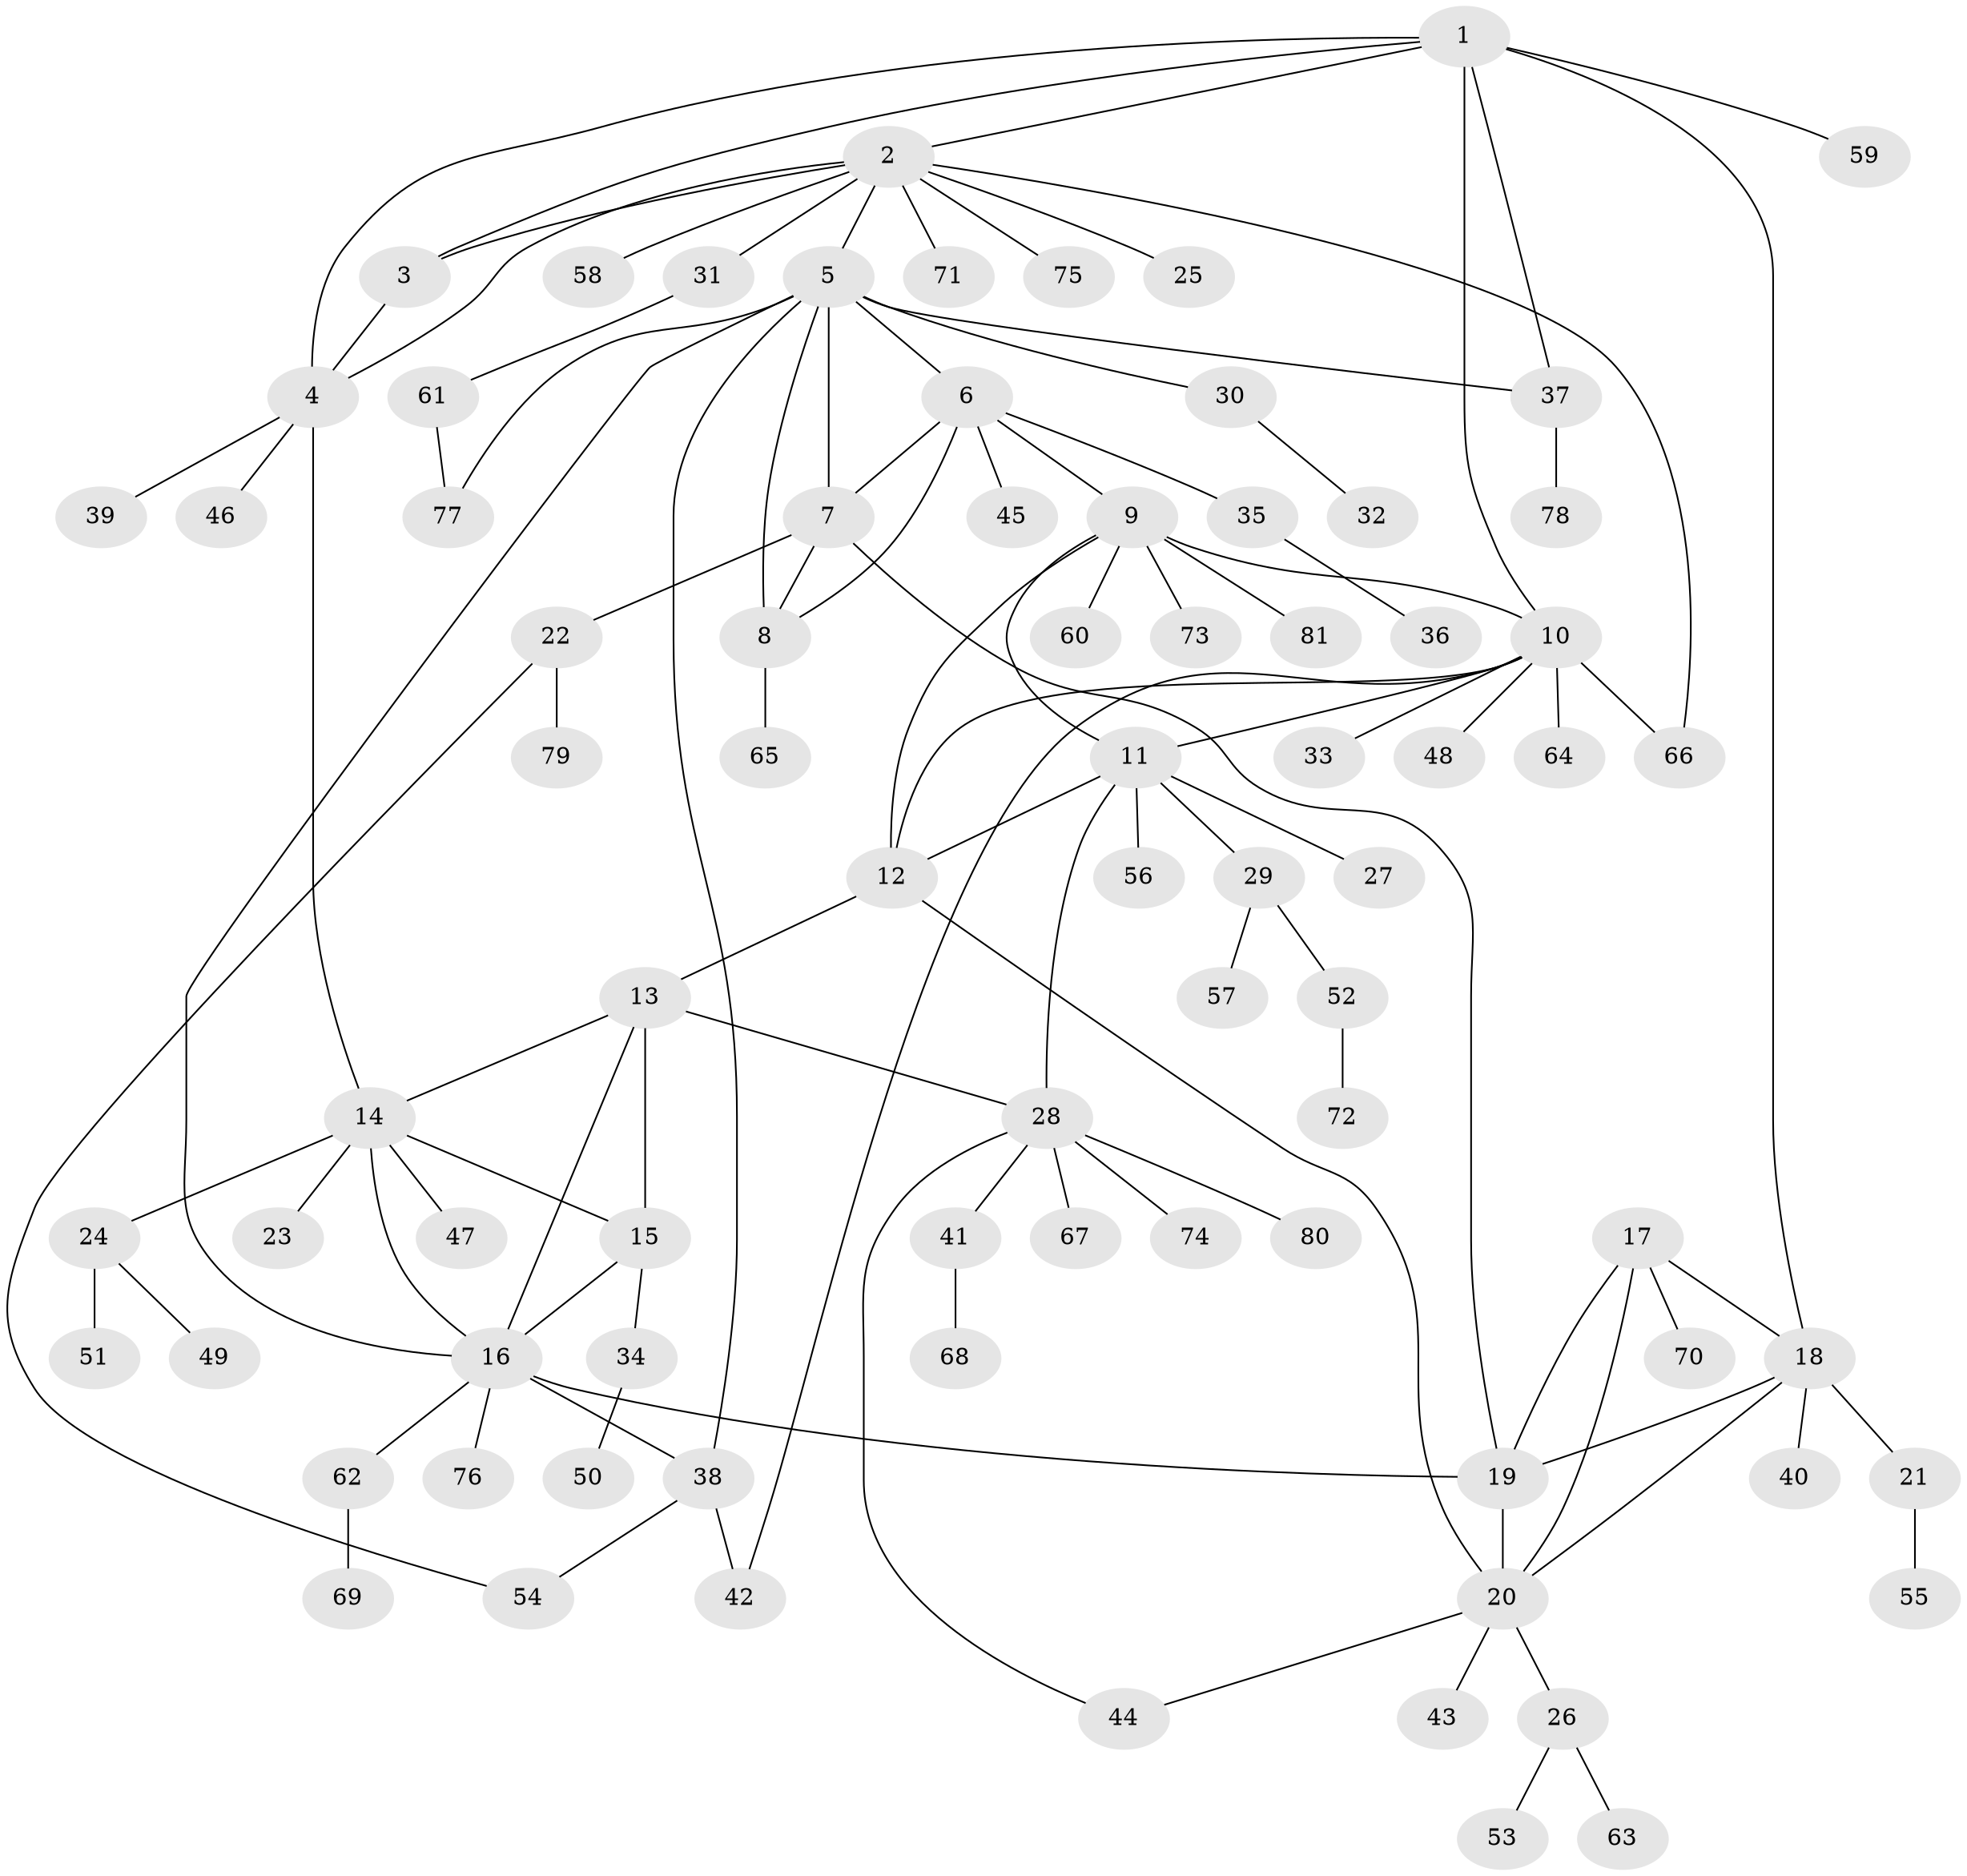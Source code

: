 // coarse degree distribution, {4: 0.075, 3: 0.025, 9: 0.075, 1: 0.725, 2: 0.025, 8: 0.05, 7: 0.025}
// Generated by graph-tools (version 1.1) at 2025/58/03/04/25 21:58:50]
// undirected, 81 vertices, 109 edges
graph export_dot {
graph [start="1"]
  node [color=gray90,style=filled];
  1;
  2;
  3;
  4;
  5;
  6;
  7;
  8;
  9;
  10;
  11;
  12;
  13;
  14;
  15;
  16;
  17;
  18;
  19;
  20;
  21;
  22;
  23;
  24;
  25;
  26;
  27;
  28;
  29;
  30;
  31;
  32;
  33;
  34;
  35;
  36;
  37;
  38;
  39;
  40;
  41;
  42;
  43;
  44;
  45;
  46;
  47;
  48;
  49;
  50;
  51;
  52;
  53;
  54;
  55;
  56;
  57;
  58;
  59;
  60;
  61;
  62;
  63;
  64;
  65;
  66;
  67;
  68;
  69;
  70;
  71;
  72;
  73;
  74;
  75;
  76;
  77;
  78;
  79;
  80;
  81;
  1 -- 2;
  1 -- 3;
  1 -- 4;
  1 -- 10;
  1 -- 18;
  1 -- 37;
  1 -- 59;
  2 -- 3;
  2 -- 4;
  2 -- 5;
  2 -- 25;
  2 -- 31;
  2 -- 58;
  2 -- 66;
  2 -- 71;
  2 -- 75;
  3 -- 4;
  4 -- 14;
  4 -- 39;
  4 -- 46;
  5 -- 6;
  5 -- 7;
  5 -- 8;
  5 -- 16;
  5 -- 30;
  5 -- 37;
  5 -- 38;
  5 -- 77;
  6 -- 7;
  6 -- 8;
  6 -- 9;
  6 -- 35;
  6 -- 45;
  7 -- 8;
  7 -- 19;
  7 -- 22;
  8 -- 65;
  9 -- 10;
  9 -- 11;
  9 -- 12;
  9 -- 60;
  9 -- 73;
  9 -- 81;
  10 -- 11;
  10 -- 12;
  10 -- 33;
  10 -- 42;
  10 -- 48;
  10 -- 64;
  10 -- 66;
  11 -- 12;
  11 -- 27;
  11 -- 28;
  11 -- 29;
  11 -- 56;
  12 -- 13;
  12 -- 20;
  13 -- 14;
  13 -- 15;
  13 -- 16;
  13 -- 28;
  14 -- 15;
  14 -- 16;
  14 -- 23;
  14 -- 24;
  14 -- 47;
  15 -- 16;
  15 -- 34;
  16 -- 19;
  16 -- 38;
  16 -- 62;
  16 -- 76;
  17 -- 18;
  17 -- 19;
  17 -- 20;
  17 -- 70;
  18 -- 19;
  18 -- 20;
  18 -- 21;
  18 -- 40;
  19 -- 20;
  20 -- 26;
  20 -- 43;
  20 -- 44;
  21 -- 55;
  22 -- 54;
  22 -- 79;
  24 -- 49;
  24 -- 51;
  26 -- 53;
  26 -- 63;
  28 -- 41;
  28 -- 44;
  28 -- 67;
  28 -- 74;
  28 -- 80;
  29 -- 52;
  29 -- 57;
  30 -- 32;
  31 -- 61;
  34 -- 50;
  35 -- 36;
  37 -- 78;
  38 -- 42;
  38 -- 54;
  41 -- 68;
  52 -- 72;
  61 -- 77;
  62 -- 69;
}
